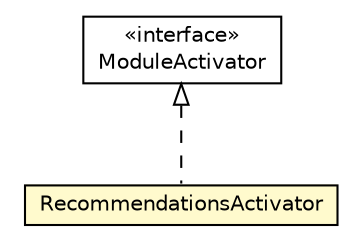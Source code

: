 #!/usr/local/bin/dot
#
# Class diagram 
# Generated by UMLGraph version R5_6-24-gf6e263 (http://www.umlgraph.org/)
#

digraph G {
	edge [fontname="Helvetica",fontsize=10,labelfontname="Helvetica",labelfontsize=10];
	node [fontname="Helvetica",fontsize=10,shape=plaintext];
	nodesep=0.25;
	ranksep=0.5;
	// org.universAAL.middleware.container.ModuleActivator
	c6824707 [label=<<table title="org.universAAL.middleware.container.ModuleActivator" border="0" cellborder="1" cellspacing="0" cellpadding="2" port="p" href="../middleware/container/ModuleActivator.html">
		<tr><td><table border="0" cellspacing="0" cellpadding="1">
<tr><td align="center" balign="center"> &#171;interface&#187; </td></tr>
<tr><td align="center" balign="center"> ModuleActivator </td></tr>
		</table></td></tr>
		</table>>, URL="../middleware/container/ModuleActivator.html", fontname="Helvetica", fontcolor="black", fontsize=10.0];
	// org.universAAL.ontology.RecommendationsActivator
	c6825233 [label=<<table title="org.universAAL.ontology.RecommendationsActivator" border="0" cellborder="1" cellspacing="0" cellpadding="2" port="p" bgcolor="lemonChiffon" href="./RecommendationsActivator.html">
		<tr><td><table border="0" cellspacing="0" cellpadding="1">
<tr><td align="center" balign="center"> RecommendationsActivator </td></tr>
		</table></td></tr>
		</table>>, URL="./RecommendationsActivator.html", fontname="Helvetica", fontcolor="black", fontsize=10.0];
	//org.universAAL.ontology.RecommendationsActivator implements org.universAAL.middleware.container.ModuleActivator
	c6824707:p -> c6825233:p [dir=back,arrowtail=empty,style=dashed];
}

